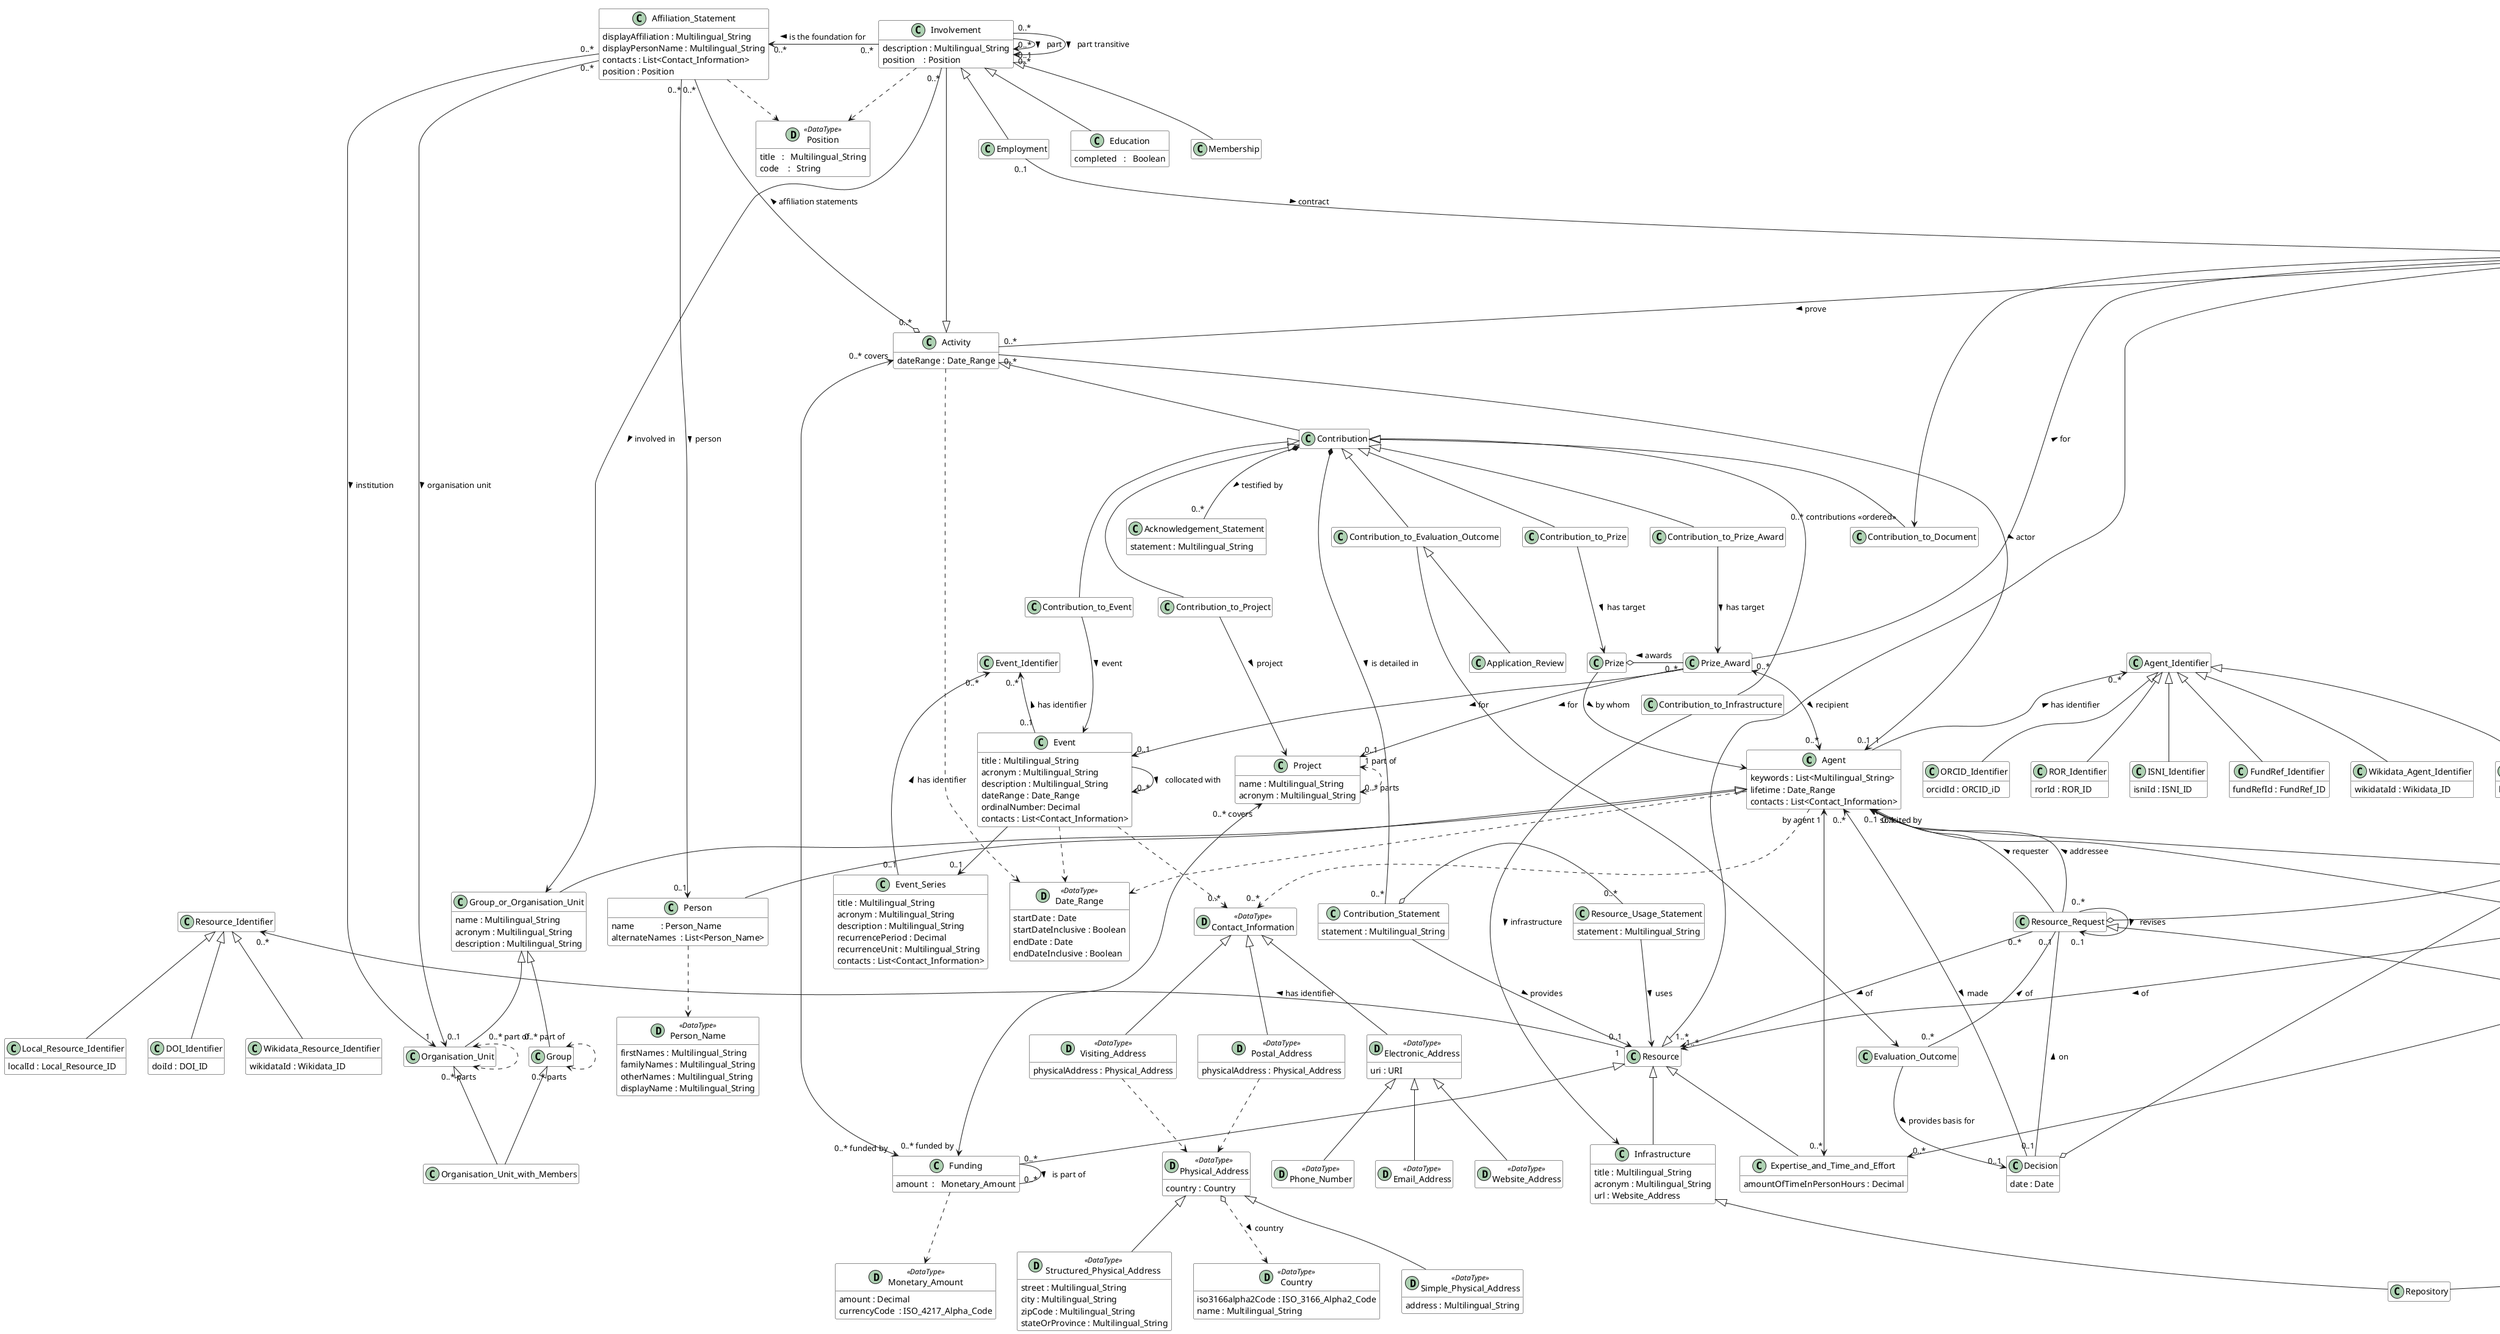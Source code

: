 @startuml
!startsub common
    !define datatype(x) class x << (D,#add0b2) DataType>> #ffffff
    hide empty members
    skinparam BoxPadding 120
!endsub

' === Agent hierarchy ===

!startsub Agent
    class "Agent" #ffffff {
        keywords : List<Multilingual_String>
    	lifetime : Date_Range
    	contacts : List<Contact_Information>
    }
    "Agent" ..> "Date_Range"
    "Agent" ..> "0..*" "Contact_Information"
!endsub

!startsub Person
    class "Person" #ffffff {
        name            : Person_Name
        alternateNames  : List<Person_Name>
    }
!endsub

!startsub Agent_Identifier
    class "Agent_Identifier" #ffffff {
    }

    "Agent_Identifier" "0..*" <-- "1" "Agent" : has identifier <
!endsub

!startsub Agent_Identifier_Hierarchy
    class "ORCID_Identifier" #ffffff {
        orcidId : ORCID_iD
    }

    "Agent_Identifier" <|-- "ORCID_Identifier"

    class "ROR_Identifier" #ffffff {
            rorId : ROR_ID
        }

    "Agent_Identifier" <|-- "ROR_Identifier"

    class "ISNI_Identifier" #ffffff {
            isniId : ISNI_ID
        }

    "Agent_Identifier" <|-- "ISNI_Identifier"

    class "FundRef_Identifier" #ffffff {
            fundRefId : FundRef_ID
        }

    "Agent_Identifier" <|-- "FundRef_Identifier"

    class "Wikidata_Agent_Identifier" #ffffff {
           wikidataId : Wikidata_ID
        }

    "Agent_Identifier" <|-- "Wikidata_Agent_Identifier"

    class "Local_Agent_Identifier" #ffffff {
           localId : Local_Agent_ID
    }

    "Agent_Identifier" <|-- "Local_Agent_Identifier"
!endsub

!startsub Person
    "Agent" <|-- "Person"
!endsub

!startsub Person
    datatype("Person_Name") {
        firstNames : Multilingual_String
        familyNames : Multilingual_String
        otherNames : Multilingual_String
        displayName : Multilingual_String
    }
!endsub

!startsub Person
    "Person" ..> "Person_Name"
!endsub

!startsub Group_or_Organisation_Unit
    class "Group_or_Organisation_Unit" #ffffff {
        name : Multilingual_String
        acronym : Multilingual_String
        description : Multilingual_String
    }
!endsub

!startsub Group_or_Organisation_Unit
	"Agent" <|-- "Group_or_Organisation_Unit"
!endsub

!startsub Group
    class "Group" #ffffff {
    }
!endsub

!startsub Group
	"Group_or_Organisation_Unit" <|-- "Group"
!endsub

!startsub Organisation_Unit
    class "Organisation_Unit" #ffffff {
    }
!endsub

!startsub Organisation_Unit
	"Group_or_Organisation_Unit" <|-- "Organisation_Unit"
!endsub

!startsub Organisation_Unit
	"Organisation_Unit" "0..* part of" <..> "0..* parts" "Organisation_Unit"
!endsub

!startsub Group
	"Group" "0..* part of" <..> "0..* parts" "Group"
!endsub

!startsub Organisation_Unit_with_Members
    class "Organisation_Unit_with_Members" #ffffff {
    }
!endsub

!startsub Organisation_Unit_with_Members
    "Group" <|-- "Organisation_Unit_with_Members"
!endsub

!startsub Organisation_Unit_with_Members
    "Organisation_Unit" <|-- "Organisation_Unit_with_Members"
!endsub

' === Activity hierarchy ===

!startsub Activity
    class "Activity" #ffffff {
  		dateRange : Date_Range
    }
!endsub

!startsub Involvement
    class "Involvement" #ffffff {
        description : Multilingual_String
        position    : Position
    }
!endsub

!startsub Involvement
   "Activity" <|-d- "Involvement"
!endsub

!startsub Employment
    class "Employment" #ffffff {
    }
!endsub

!startsub Employment
    "Involvement" <|-d- "Employment"
!endsub

!startsub Education
    class "Education" #ffffff {
        completed   :   Boolean
    }
!endsub

!startsub Education
    "Involvement" <|-d- "Education"
!endsub

!startsub Membership
    class "Membership" #ffffff {
    }
!endsub

!startsub Membership
    "Involvement" <|-d- "Membership"
!endsub

!startsub Contribution
    class "Contribution" #ffffff {
    }
!endsub

!startsub Contribution
    "Activity" <|-d- "Contribution"
!endsub

!startsub Contribution_to_Project
    class "Contribution_to_Project" #ffffff {
    }
!endsub

!startsub Contribution_to_Project
    "Contribution" <|-d- "Contribution_to_Project"
!endsub

!startsub Contribution_to_Document
    class "Contribution_to_Document" #ffffff {
    }
!endsub

!startsub Contribution_to_Document
    "Contribution" <|-d- "Contribution_to_Document"
!endsub

!startsub Contribution_to_Event
    class "Contribution_to_Event" #ffffff {
    }
!endsub

!startsub Contribution_to_Event
    "Contribution" <|-d- "Contribution_to_Event"
!endsub

!startsub Contribution_to_Infrastructure
    class "Contribution_to_Infrastructure" #ffffff {
    }
!endsub

!startsub Contribution_to_Infrastructure
    "Contribution" <|-d- "Contribution_to_Infrastructure"
!endsub

!startsub Contribution_to_Prize
    class "Contribution_to_Prize" #ffffff {
    }
!endsub

!startsub Contribution_to_Prize
    "Contribution" <|-d- "Contribution_to_Prize"
!endsub

!startsub Contribution_to_Prize_Award
    class "Contribution_to_Prize_Award" #ffffff {
    }
!endsub

!startsub Contribution_to_Prize_Award
    "Contribution" <|-d- "Contribution_to_Prize_Award"
!endsub


!startsub Activity
	"Document" "0..*" -- "0..*" "Activity" : prove >
!endsub

' === Agent - Activity links ===

!startsub Activity
    "Activity" "0..*" --> "0..1" "Agent" : actor >
!endsub

!startsub Involvement
	"Involvement" "0..*" --> "Group_or_Organisation_Unit" : involved in >
!endsub

' === Resource hierarchy ===

!startsub Resource
    class "Resource" #ffffff {
    }
!endsub

!startsub Funding
    class "Funding" #ffffff {
        amount  :   Monetary_Amount
    }
!endsub

!startsub Funding
    datatype("Monetary_Amount") {
        amount : Decimal
        currencyCode  : ISO_4217_Alpha_Code
    }
!endsub

!startsub Funding
    "Funding" ..> "Monetary_Amount"
!endsub

!startsub Funding
     "Resource" <|-- "Funding"
!endsub

!startsub Infrastructure
    class "Infrastructure" #ffffff {
        title : Multilingual_String
        acronym : Multilingual_String
        url : Website_Address
    }

    "Resource" <|-- "Infrastructure"

!endsub

!startsub Contribution_to_Infrastructure
    "Contribution_to_Infrastructure" --> "Infrastructure" : infrastructure >
!endsub

!startsub Document_isa_Resource
	"Resource" <|-- "Document"
!endsub

!startsub Document
    class "Document" #ffffff {
        title : Multilingual_String
    }

    "Document" "0..*" -- "0..*" "Document" : is part of >
    ("Document", "Document") .. "Contents_Location"

    "Document" "0..*" -- "0..*" "Document" : another representation of >

!endsub

!startsub Document
    datatype("Contents_Location") {
        number : String
    }

    datatype("Page_Based_Contents_Location") {
        startPage : String
        endPage : String
    }

    "Contents_Location" <|-- "Page_Based_Contents_Location"

    datatype("Textual_Contents_Location") {
    }

    "Page_Based_Contents_Location" <|-- "Textual_Contents_Location"

    datatype("Time_Based_Contents_Location") {
        startTime : Time
        endTime : Time
    }

    "Contents_Location" <|-- "Time_Based_Contents_Location"

    datatype("Video_Contents_Location") {
    }

    "Time_Based_Contents_Location" <|-- "Video_Contents_Location"

    datatype("Audio_Contents_Location") {
    }

    "Time_Based_Contents_Location" <|-- "Audio_Contents_Location"

!endsub

!startsub Publication_Channel
    class "Publication_Channel" #ffffff {
        title : Multilingual_String
        acronym : Multilingual_String
    }

    "Document" --> "0..*" "Document_Publication" : published as >

    class "Document_Publication" #ffffff {
        publicationDate : Date
    }

    "Document_Publication" --> "0..1" "Publication_Channel" : in >
    ("Document_Publication", "Publication_Channel") .. "Contents_Location"

    class "Repository" #ffffff {
    }

    "Publication_Channel" <|-- "Repository"

    "Infrastructure" <|-- "Repository"

!endsub

!startsub Funding
     "Funding" "0..*" -- "0..*" "Funding" : is part of >
!endsub

!startsub Resource_Identifier
    class "Resource_Identifier" #ffffff {
    }

    "Resource_Identifier" "0..*" <-- "1" "Resource" : has identifier <

    class "DOI_Identifier" #ffffff {
        doiId : DOI_ID
    }

    "Resource_Identifier" <|-- "DOI_Identifier"

    class "Wikidata_Resource_Identifier" #ffffff {
        wikidataId : Wikidata_ID
    }

    "Resource_Identifier" <|-- "Wikidata_Resource_Identifier"

    class "Local_Resource_Identifier" #ffffff {
        localId : Local_Resource_ID
    }

    "Resource_Identifier" <|-- "Local_Resource_Identifier"

!endsub

!startsub Contribution_to_Project
    "Contribution_to_Project" --> "Project" : project >
!endsub

!startsub Project
    class "Project" #ffffff {
        name : Multilingual_String
        acronym : Multilingual_String
    }
!endsub

!startsub Project
  	"Project" "1 part of" <..> "0..* parts" "Project"
!endsub

!startsub Event
    class "Event" #ffffff {
        title : Multilingual_String
        acronym : Multilingual_String
        description : Multilingual_String
        dateRange : Date_Range
        ordinalNumber: Decimal
        contacts : List<Contact_Information>
    }

    "Event" ..> "Date_Range"
    "Event" ..> "0..*" "Contact_Information"

    class "Event_Series" #ffffff {
        title : Multilingual_String
        acronym : Multilingual_String
        description : Multilingual_String
        recurrencePeriod : Decimal
        recurrenceUnit : Multilingual_String
        contacts : List<Contact_Information>
    }

    Event --> "0..1" "Event_Series"

    Event --> "0..*" "Event" : collocated with >

!endsub

!startsub Event_Identifier
    class "Event_Identifier" #ffffff {
    }

    "Event_Identifier" "0..*" <-- "0..1" "Event" : has identifier <

    "Event_Identifier" "0..*" <-- "0..1" "Event_Series" : has identifier <

!endsub

!startsub Contribution_Statement
    class "Contribution_Statement" #ffffff {
        statement : Multilingual_String
    }
!endsub

!startsub Resource_Usage_Statement
    class "Resource_Usage_Statement" #ffffff {
        statement : Multilingual_String
    }
!endsub

!startsub Physical_Address
    datatype("Physical_Address") {
        country : Country
    }

    datatype("Simple_Physical_Address") {
        address : Multilingual_String
    }

    datatype("Structured_Physical_Address") {
        street : Multilingual_String
        city : Multilingual_String
        zipCode : Multilingual_String
        stateOrProvince : Multilingual_String
    }

     "Physical_Address" <|-d- "Simple_Physical_Address"
     "Physical_Address" <|-d- "Structured_Physical_Address"

     datatype("Contact_Information") {
     }

     datatype("Postal_Address") {
          physicalAddress : Physical_Address
     }

     "Contact_Information" <|-d- "Postal_Address"
     "Postal_Address" ..> "Physical_Address"


     datatype("Visiting_Address") {
          physicalAddress : Physical_Address
     }

     "Contact_Information" <|-d- "Visiting_Address"
     "Visiting_Address" ..> "Physical_Address"

     datatype("Electronic_Address") {
          uri : URI
     }

     "Contact_Information" <|-d- "Electronic_Address"

     datatype("Email_Address") {
     }

     "Electronic_Address" <|-d- "Email_Address"

     datatype("Website_Address") {
     }

     "Electronic_Address" <|-d- "Website_Address"

     datatype("Phone_Number") {
     }

     "Electronic_Address" <|-d- "Phone_Number"


!endsub

!startsub Country
    datatype("Country") {
         iso3166alpha2Code : ISO_3166_Alpha2_Code
         name : Multilingual_String
    }
!endsub

!startsub Physical_Address
    "Physical_Address" o..> "Country" : country >
!endsub

!startsub Affiliation_Statement
    class "Affiliation_Statement" #ffffff {
        displayAffiliation : Multilingual_String
        displayPersonName : Multilingual_String
        contacts : List<Contact_Information>
        position : Position
    }
!endsub

!startsub Application
    class "Application" #ffffff {
        date : Date
    }
!endsub

!startsub Decision
    class "Decision" #ffffff {
        date : Date
    }
!endsub

!startsub Funding_Application
    class "Funding_Application" #ffffff {
    }
!endsub

!startsub Funding_Application
    "Application" <|-- "Funding_Application"
!endsub

!startsub Call_for_Applications
    class "Call_for_Applications" #ffffff {
    }
!endsub

!startsub Call_for_Funding_Applications
    class "Call_for_Funding_Applications" #ffffff {
    }
!endsub

!startsub Evaluation_Outcome
	class "Evaluation_Outcome" #ffffff {
	}
!endsub

!startsub Contribution_to_Evaluation_Outcome
	class "Contribution_to_Evaluation_Outcome" #ffffff {
	}
!endsub

!startsub Application_Review
	class "Application_Review" #ffffff {
	}
!endsub

!startsub Prize
	class "Prize" #ffffff {
	}
!endsub

!startsub Prize_Award
	class "Prize_Award" #ffffff {
	}
!endsub

!startsub Resource_Request
    "Resource_Request" -u-> "0..1" "Agent" : requester >
!endsub

!startsub Resource_Request
    "Resource_Request" -u-> "0..1" "Agent" : addressee >
!endsub

!startsub Resource_Offer
	"Resource_Offer" -u-> "solicited by" "Agent"
!endsub

!startsub Evaluation_Outcome
    "Resource_Request" "0..1" -- "0..*" "Evaluation_Outcome" : of <
!endsub

!startsub Call_for_Applications
    "Application" "0..*" -l- "0..1" "Call_for_Applications" : in response to >
!endsub

!startsub Resource_Request
    "Resource_Request" o-- "0..1" "Document" : described by >
!endsub

!startsub Decision
    "Resource_Request" -r- "0..1" "Decision" : on <
!endsub

!startsub Decision
    "Decision" o-- "0..1" "Document" : expressed in >
!endsub

!startsub Call_for_Funding_Applications
    "Call_for_Applications" <|-- "Call_for_Funding_Applications"
!endsub

!startsub Decision
    "Decision" -u-> "0..*" "Agent" : made <
!endsub

!startsub Evaluation_Outcome
    "Evaluation_Outcome" -d-> "0..1" "Decision" : provides basis for >
!endsub

!startsub Contribution_to_Evaluation_Outcome
    "Contribution" <|-- "Contribution_to_Evaluation_Outcome"
!endsub

!startsub Application_Review
    "Contribution_to_Evaluation_Outcome" <|-- "Application_Review"
!endsub

!startsub Contribution_to_Evaluation_Outcome
    "Contribution_to_Evaluation_Outcome" --> "Evaluation_Outcome"
!endsub

!startsub Affiliation_Statement
    "Activity" "0..*" o-- "0..*" "Affiliation_Statement" : affiliation statements >
    "Affiliation_Statement" "0..*" --> "1" "Organisation_Unit" : institution >
    "Affiliation_Statement" "0..*" --> "0..1" "Organisation_Unit" : organisation unit >
    "Affiliation_Statement" "0..*" --> "0..1" "Person" : person >
!endsub

!startsub Contribution_Statement
    "Contribution" *-- "0..*" "Contribution_Statement" : is detailed in >
!endsub

!startsub Contribution_to_Document
    "Contribution_to_Document" "0..* contributions <<ordered>>" <--> "1" "Document"
!endsub

!startsub Contribution_to_Event
    "Contribution_to_Event" --> "Event" : event >
!endsub

!startsub Contribution_to_Prize
    "Contribution_to_Prize" --> "Prize" : has target >
!endsub

!startsub Contribution_to_Prize_Award
    "Contribution_to_Prize_Award" --> "Prize_Award" : has target >
!endsub

!startsub Contribution
     "Contribution_Statement" --> "0..1" "Resource" : provides >
!endsub

!startsub Resource_Usage_Statement
     "Resource_Usage_Statement" --> "Resource" : uses >
!endsub

!startsub Resource_Usage_Statement
     "Contribution_Statement" o-l- "0..*" "Resource_Usage_Statement"
!endsub

!startsub Prize_Award
	"Prize_Award" "0..*" -l-o "Prize" : awards >
!endsub

!startsub Prize_Award
	"Prize_Award" "0..*" <--> "0..*" "Agent" : recipient >
!endsub

!startsub Prize_Award
	"Prize" --> "Agent" : by whom >
!endsub

!startsub Prize_Award
	"Prize_Award" --> "0..1" "Document" : for >
!endsub

!startsub Prize_Award
	"Prize_Award" --> "0..1" "Project" : for >
!endsub

!startsub Prize_Award
	"Prize_Award" --> "0..1" "Event" : for >
!endsub

!startsub Resource_Offer
	class "Resource_Offer" #ffffff {
	}
!endsub

!startsub Resource_Offer
	"Resource_Offer" "0..*" --> "1..*" "Resource" : of >
!endsub

!startsub Call_for_Applications
	"Resource_Offer" <|-- "Call_for_Applications"
!endsub

!startsub Condition
	class "Condition" #ffffff {
	}
!endsub

!startsub Resource_Offer
	"Resource_Offer" o-- "0..*" "Condition" : has >
!endsub

!startsub Resource_Request
	class "Resource_Request" #ffffff {
	}
!endsub

!startsub Application
	"Resource_Request" <|-- "Application"
!endsub

!startsub Resource_Offer
	"Resource_Offer" "0..1" o-- "0..*" "Document" : described by >
!endsub

!startsub Resource_Request
	"Resource_Request" "0..*" --> "0..1" "Resource_Request" : revises >
!endsub

!startsub Resource_Request
	"Resource_Request" "0..*" --> "1..*" "Resource" : of >
!endsub

!startsub Expertise_and_Skills
	class "Expertise_and_Skills" #ffffff {
	}
!endsub

!startsub Expertise_and_Skills_Possession
	class "Expertise_and_Skills_Possession" #ffffff {
	}
!endsub

!startsub Expertise_and_Skills_Condition
	class "Expertise_and_Skills_Condition" #ffffff {
	}
!endsub

!startsub Expertise_and_Skills_Possession
	"Expertise_and_Skills" <-- "0..*" "Expertise_and_Skills_Possession"
!endsub

!startsub Expertise_and_Skills_Possession
	"Agent" <-- "0..*" "Expertise_and_Skills_Possession"
!endsub

!startsub Expertise_and_Skills_Possession
	"Document" "is evidenced by 0..*" <--> "provides evidence of 0..*" "Expertise_and_Skills_Possession"
!endsub

!startsub Expertise_and_Skills_Condition
	"Expertise_and_Skills" <-- "0..*" "Expertise_and_Skills_Condition"
!endsub

!startsub Expertise_and_Skills_Condition
	"Condition" <|-- "Expertise_and_Skills_Condition"
!endsub

!startsub Expertise_and_Time_and_Effort
	class "Expertise_and_Time_and_Effort" #ffffff {
	  amountOfTimeInPersonHours : Decimal
	}
!endsub

!startsub Expertise_and_Time_and_Effort
	"Resource" <|-- "Expertise_and_Time_and_Effort"
!endsub

!startsub Expertise_and_Time_and_Effort
	"Agent" "by agent 1" <--> "0..*" "Expertise_and_Time_and_Effort"
!endsub

!startsub Expertise_and_Time_and_Effort
	"Expertise_and_Skills" "uses expertise and skills 0..*" <--> "0..*" "Expertise_and_Time_and_Effort"
!endsub

!startsub Position
    datatype("Position") {
        title   :   Multilingual_String
        code    :   String
	}
!endsub

!startsub Position
	"Affiliation_Statement" ..> "Position"
!endsub

!startsub Position
	"Employment" "0..1" --> "0..*" "Document" : contract >
!endsub

!startsub Position
	"Involvement" ..> "Position"
!endsub

!startsub Involvement
	"Involvement" "0..*" -l-> "0..*" "Affiliation_Statement" : is the foundation for >
!endsub

!startsub Involvement
	"Involvement" "0..*" --> "0..1" "Involvement" : part >
!endsub

!startsub Involvement
	"Involvement" "0..*" --> "0..*" "Involvement" : part transitive >
!endsub

!startsub Date_Range
    datatype("Date_Range") {
        startDate : Date
        startDateInclusive : Boolean
        endDate : Date
        endDateInclusive : Boolean
	}
!endsub

!startsub Activity
	"Activity" ..> "Date_Range"
!endsub

!startsub Funding
    "Activity" "0..* covers" <---> "0..* funded by" "Funding"
    "Project" "0..* covers" <---> "0..* funded by" "Funding"
!endsub

!startsub Language
    datatype("Language") {
        name : Multilingual_String
        iso6391Code : ISO_639_1_Alpha2_Code
        iso6392TCode : ISO_639_2T_Alpha3_Code
        iso6392BCode : ISO_639_2B_Alpha3_Code
	}
!endsub

!startsub Script
    datatype("Script") {
        name : Multilingual_String
        scriptCode : ISO_15924_Alpha4_Code
	}
!endsub

!startsub Acknowledgement_Statement
    class "Acknowledgement_Statement" #ffffff {
        statement : Multilingual_String
    }
!endsub

!startsub Acknowledgement_Statement
    "Contribution" *-- "0..*" "Acknowledgement_Statement" : testified by >
!endsub

!startsub Form
    class "Textual_Contents" #ffffff {
        numberOfPages : Decimal
        numberOfWords : Decimal
        numberOfCharacters : Decimal
    }

    class "Video_Contents" #ffffff {
        duration : Duration
    }

    class "Audio_Contents" #ffffff {
        duration : Duration
    }

    class "Tangible" #ffffff {
    }

    class "Downloadable" #ffffff {
        downloadURL : URI
        mimeType    : String
        size        : Decimal
    }

    class "Accessible_on_the_Web" #ffffff {
        accessURL : URI
    }

!endsub

@enduml
